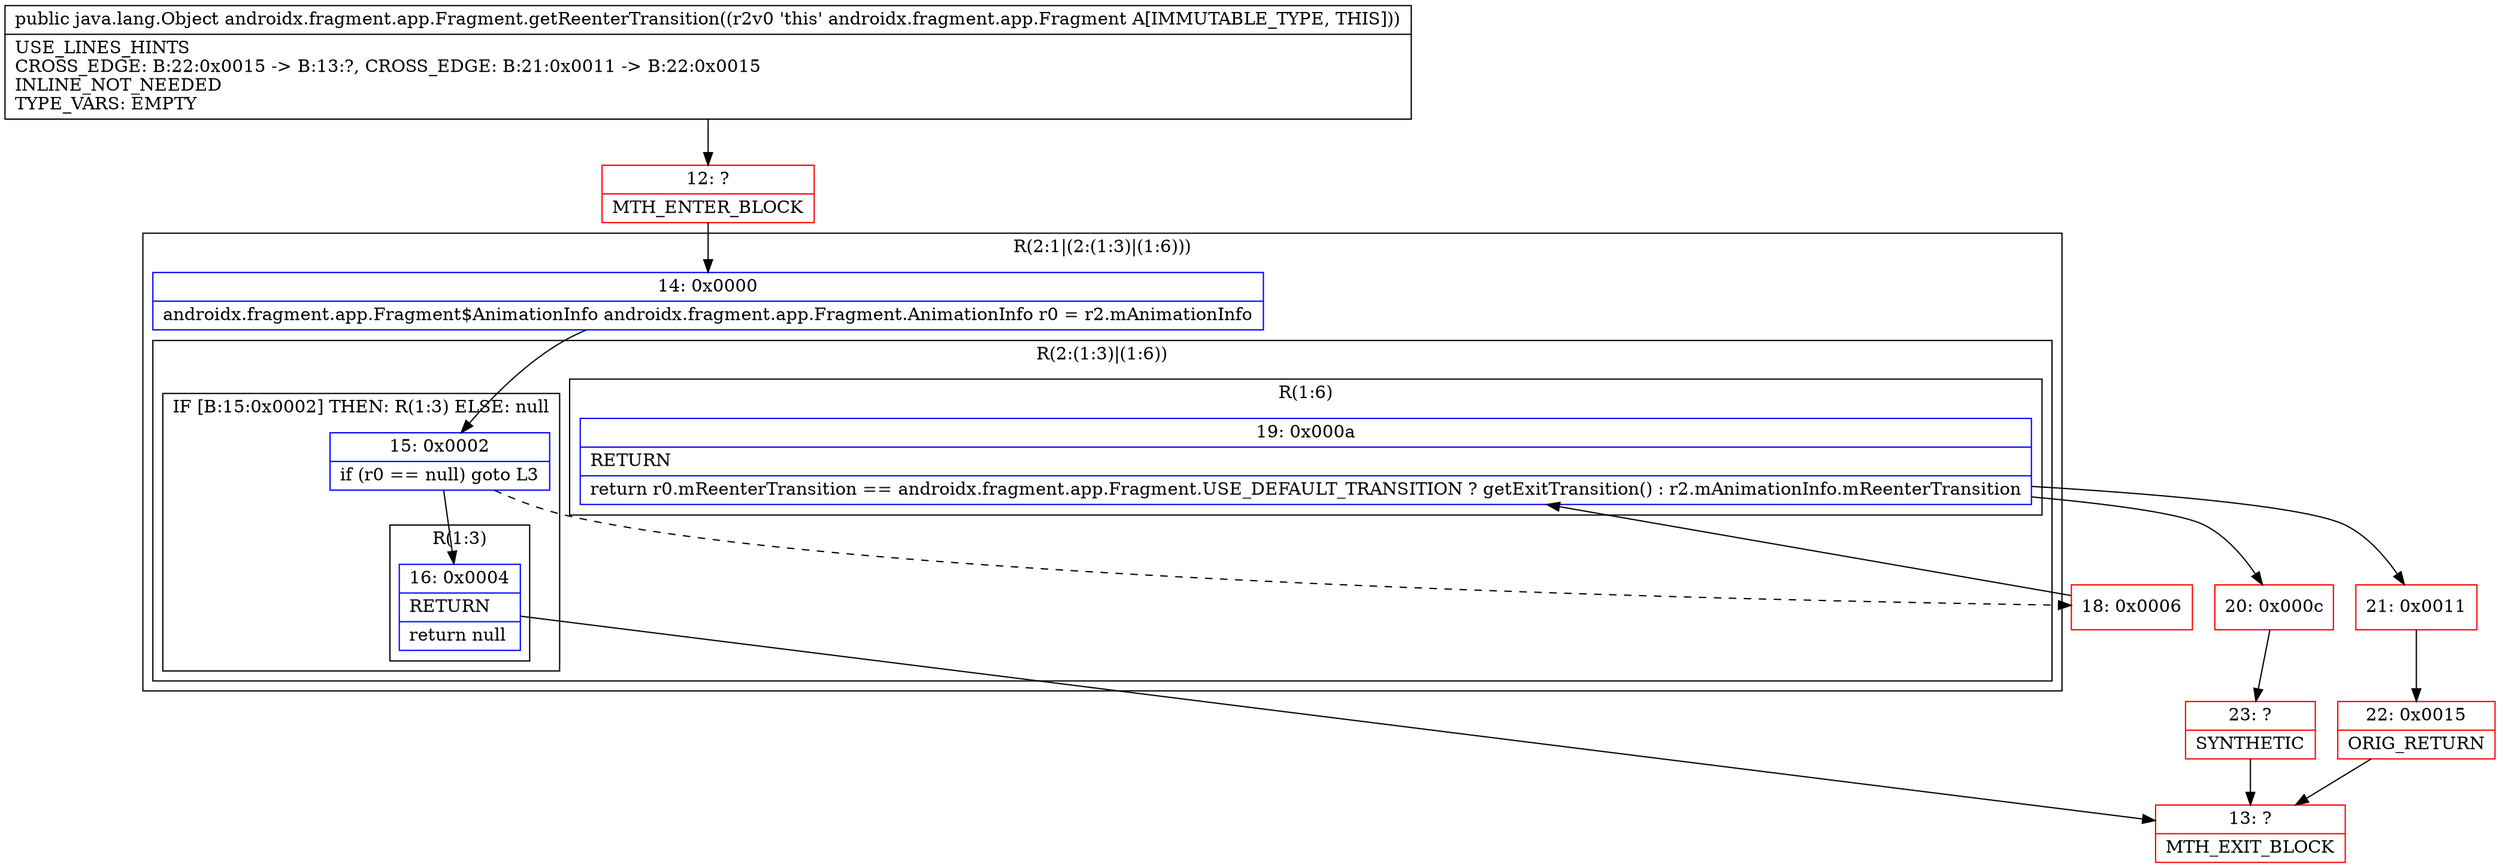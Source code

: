 digraph "CFG forandroidx.fragment.app.Fragment.getReenterTransition()Ljava\/lang\/Object;" {
subgraph cluster_Region_155532571 {
label = "R(2:1|(2:(1:3)|(1:6)))";
node [shape=record,color=blue];
Node_14 [shape=record,label="{14\:\ 0x0000|androidx.fragment.app.Fragment$AnimationInfo androidx.fragment.app.Fragment.AnimationInfo r0 = r2.mAnimationInfo\l}"];
subgraph cluster_Region_600063689 {
label = "R(2:(1:3)|(1:6))";
node [shape=record,color=blue];
subgraph cluster_IfRegion_1733907017 {
label = "IF [B:15:0x0002] THEN: R(1:3) ELSE: null";
node [shape=record,color=blue];
Node_15 [shape=record,label="{15\:\ 0x0002|if (r0 == null) goto L3\l}"];
subgraph cluster_Region_860818867 {
label = "R(1:3)";
node [shape=record,color=blue];
Node_16 [shape=record,label="{16\:\ 0x0004|RETURN\l|return null\l}"];
}
}
subgraph cluster_Region_280586939 {
label = "R(1:6)";
node [shape=record,color=blue];
Node_19 [shape=record,label="{19\:\ 0x000a|RETURN\l|return r0.mReenterTransition == androidx.fragment.app.Fragment.USE_DEFAULT_TRANSITION ? getExitTransition() : r2.mAnimationInfo.mReenterTransition\l}"];
}
}
}
Node_12 [shape=record,color=red,label="{12\:\ ?|MTH_ENTER_BLOCK\l}"];
Node_13 [shape=record,color=red,label="{13\:\ ?|MTH_EXIT_BLOCK\l}"];
Node_18 [shape=record,color=red,label="{18\:\ 0x0006}"];
Node_20 [shape=record,color=red,label="{20\:\ 0x000c}"];
Node_23 [shape=record,color=red,label="{23\:\ ?|SYNTHETIC\l}"];
Node_21 [shape=record,color=red,label="{21\:\ 0x0011}"];
Node_22 [shape=record,color=red,label="{22\:\ 0x0015|ORIG_RETURN\l}"];
MethodNode[shape=record,label="{public java.lang.Object androidx.fragment.app.Fragment.getReenterTransition((r2v0 'this' androidx.fragment.app.Fragment A[IMMUTABLE_TYPE, THIS]))  | USE_LINES_HINTS\lCROSS_EDGE: B:22:0x0015 \-\> B:13:?, CROSS_EDGE: B:21:0x0011 \-\> B:22:0x0015\lINLINE_NOT_NEEDED\lTYPE_VARS: EMPTY\l}"];
MethodNode -> Node_12;Node_14 -> Node_15;
Node_15 -> Node_16;
Node_15 -> Node_18[style=dashed];
Node_16 -> Node_13;
Node_19 -> Node_20;
Node_19 -> Node_21;
Node_12 -> Node_14;
Node_18 -> Node_19;
Node_20 -> Node_23;
Node_23 -> Node_13;
Node_21 -> Node_22;
Node_22 -> Node_13;
}

